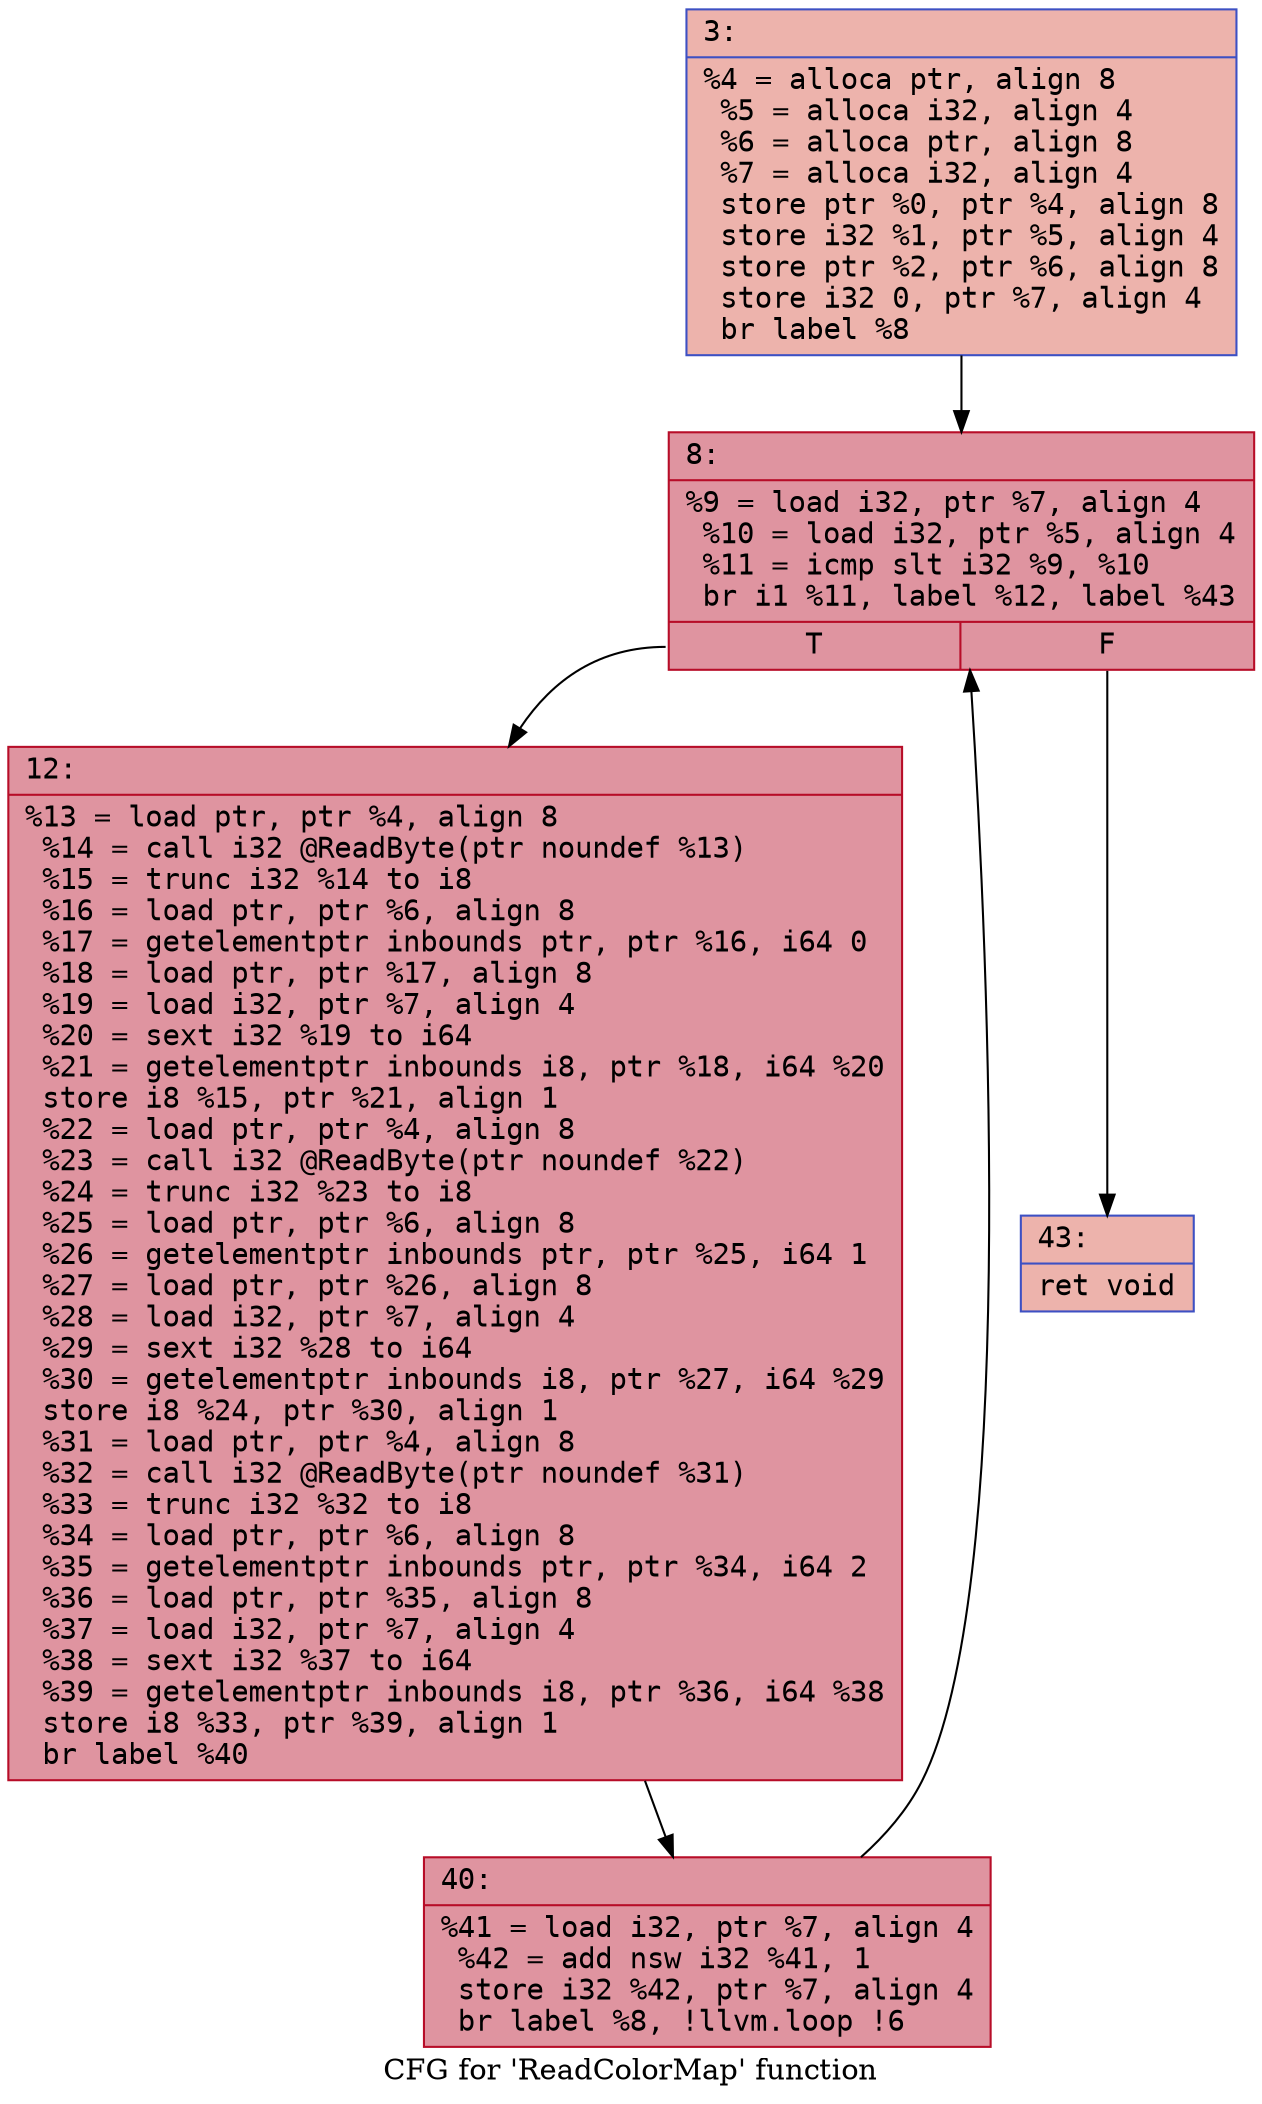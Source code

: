 digraph "CFG for 'ReadColorMap' function" {
	label="CFG for 'ReadColorMap' function";

	Node0x600000b2afd0 [shape=record,color="#3d50c3ff", style=filled, fillcolor="#d6524470" fontname="Courier",label="{3:\l|  %4 = alloca ptr, align 8\l  %5 = alloca i32, align 4\l  %6 = alloca ptr, align 8\l  %7 = alloca i32, align 4\l  store ptr %0, ptr %4, align 8\l  store i32 %1, ptr %5, align 4\l  store ptr %2, ptr %6, align 8\l  store i32 0, ptr %7, align 4\l  br label %8\l}"];
	Node0x600000b2afd0 -> Node0x600000b2b020[tooltip="3 -> 8\nProbability 100.00%" ];
	Node0x600000b2b020 [shape=record,color="#b70d28ff", style=filled, fillcolor="#b70d2870" fontname="Courier",label="{8:\l|  %9 = load i32, ptr %7, align 4\l  %10 = load i32, ptr %5, align 4\l  %11 = icmp slt i32 %9, %10\l  br i1 %11, label %12, label %43\l|{<s0>T|<s1>F}}"];
	Node0x600000b2b020:s0 -> Node0x600000b2b070[tooltip="8 -> 12\nProbability 96.88%" ];
	Node0x600000b2b020:s1 -> Node0x600000b2b110[tooltip="8 -> 43\nProbability 3.12%" ];
	Node0x600000b2b070 [shape=record,color="#b70d28ff", style=filled, fillcolor="#b70d2870" fontname="Courier",label="{12:\l|  %13 = load ptr, ptr %4, align 8\l  %14 = call i32 @ReadByte(ptr noundef %13)\l  %15 = trunc i32 %14 to i8\l  %16 = load ptr, ptr %6, align 8\l  %17 = getelementptr inbounds ptr, ptr %16, i64 0\l  %18 = load ptr, ptr %17, align 8\l  %19 = load i32, ptr %7, align 4\l  %20 = sext i32 %19 to i64\l  %21 = getelementptr inbounds i8, ptr %18, i64 %20\l  store i8 %15, ptr %21, align 1\l  %22 = load ptr, ptr %4, align 8\l  %23 = call i32 @ReadByte(ptr noundef %22)\l  %24 = trunc i32 %23 to i8\l  %25 = load ptr, ptr %6, align 8\l  %26 = getelementptr inbounds ptr, ptr %25, i64 1\l  %27 = load ptr, ptr %26, align 8\l  %28 = load i32, ptr %7, align 4\l  %29 = sext i32 %28 to i64\l  %30 = getelementptr inbounds i8, ptr %27, i64 %29\l  store i8 %24, ptr %30, align 1\l  %31 = load ptr, ptr %4, align 8\l  %32 = call i32 @ReadByte(ptr noundef %31)\l  %33 = trunc i32 %32 to i8\l  %34 = load ptr, ptr %6, align 8\l  %35 = getelementptr inbounds ptr, ptr %34, i64 2\l  %36 = load ptr, ptr %35, align 8\l  %37 = load i32, ptr %7, align 4\l  %38 = sext i32 %37 to i64\l  %39 = getelementptr inbounds i8, ptr %36, i64 %38\l  store i8 %33, ptr %39, align 1\l  br label %40\l}"];
	Node0x600000b2b070 -> Node0x600000b2b0c0[tooltip="12 -> 40\nProbability 100.00%" ];
	Node0x600000b2b0c0 [shape=record,color="#b70d28ff", style=filled, fillcolor="#b70d2870" fontname="Courier",label="{40:\l|  %41 = load i32, ptr %7, align 4\l  %42 = add nsw i32 %41, 1\l  store i32 %42, ptr %7, align 4\l  br label %8, !llvm.loop !6\l}"];
	Node0x600000b2b0c0 -> Node0x600000b2b020[tooltip="40 -> 8\nProbability 100.00%" ];
	Node0x600000b2b110 [shape=record,color="#3d50c3ff", style=filled, fillcolor="#d6524470" fontname="Courier",label="{43:\l|  ret void\l}"];
}
